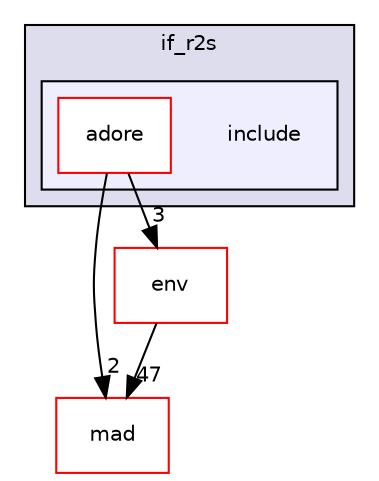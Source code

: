 digraph "/home/fascar/temp/adore/libadore/libadore/adore/if_r2s/include" {
  compound=true
  node [ fontsize="10", fontname="Helvetica"];
  edge [ labelfontsize="10", labelfontname="Helvetica"];
  subgraph clusterdir_1ce38c874db9fadeb52a998cdc994e45 {
    graph [ bgcolor="#ddddee", pencolor="black", label="if_r2s" fontname="Helvetica", fontsize="10", URL="dir_1ce38c874db9fadeb52a998cdc994e45.html"]
  subgraph clusterdir_9eabb1696f8917267b589373941115de {
    graph [ bgcolor="#eeeeff", pencolor="black", label="" URL="dir_9eabb1696f8917267b589373941115de.html"];
    dir_9eabb1696f8917267b589373941115de [shape=plaintext label="include"];
  dir_6f6c8804f42f2306928b61c02107f7af [shape=box label="adore" fillcolor="white" style="filled" color="red" URL="dir_6f6c8804f42f2306928b61c02107f7af.html"];
  }
  }
  dir_dd24209da890e557508ac1b6831a5bf7 [shape=box label="mad" fillcolor="white" style="filled" color="red" URL="dir_dd24209da890e557508ac1b6831a5bf7.html"];
  dir_e67924bcc0fa25173e6cb07f4c4f7f25 [shape=box label="env" fillcolor="white" style="filled" color="red" URL="dir_e67924bcc0fa25173e6cb07f4c4f7f25.html"];
  dir_6f6c8804f42f2306928b61c02107f7af->dir_e67924bcc0fa25173e6cb07f4c4f7f25 [headlabel="3", labeldistance=1.5 headhref="dir_000083_000044.html"];
  dir_6f6c8804f42f2306928b61c02107f7af->dir_dd24209da890e557508ac1b6831a5bf7 [headlabel="2", labeldistance=1.5 headhref="dir_000083_000092.html"];
  dir_e67924bcc0fa25173e6cb07f4c4f7f25->dir_dd24209da890e557508ac1b6831a5bf7 [headlabel="47", labeldistance=1.5 headhref="dir_000044_000092.html"];
}
